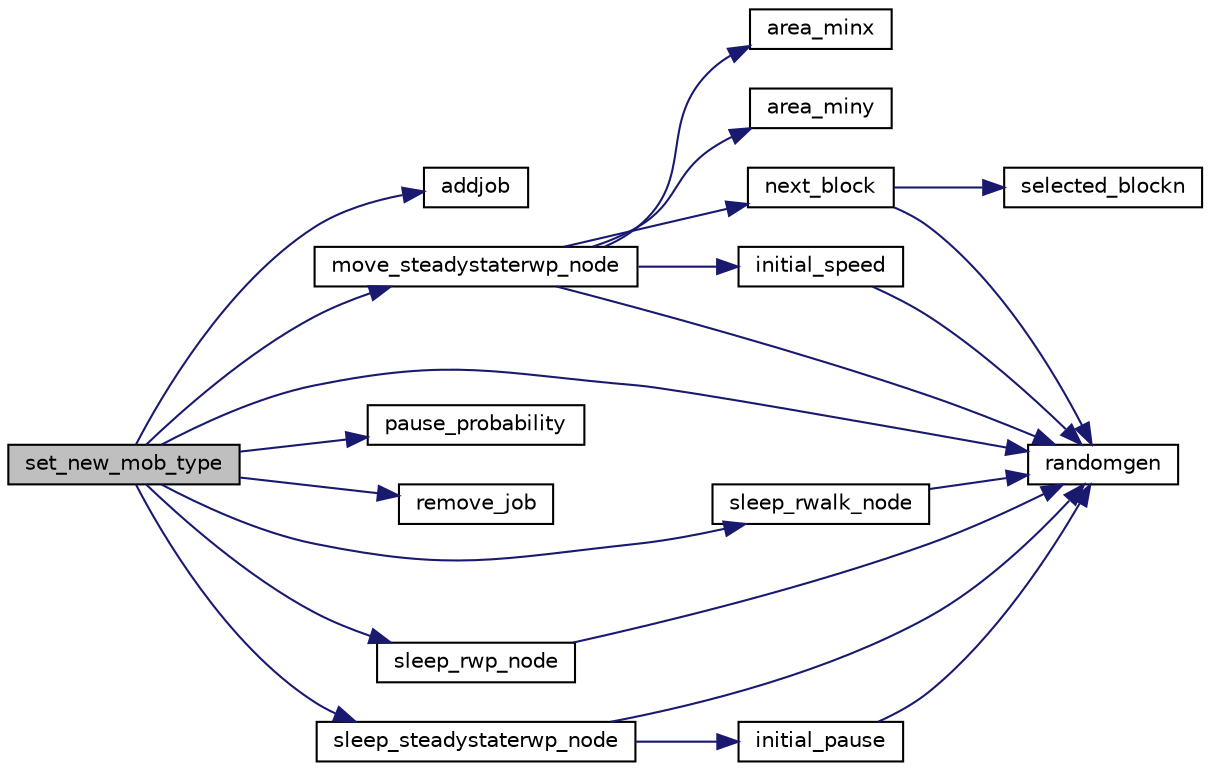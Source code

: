 digraph "set_new_mob_type"
{
 // LATEX_PDF_SIZE
  edge [fontname="Helvetica",fontsize="10",labelfontname="Helvetica",labelfontsize="10"];
  node [fontname="Helvetica",fontsize="10",shape=record];
  rankdir="LR";
  Node1 [label="set_new_mob_type",height=0.2,width=0.4,color="black", fillcolor="grey75", style="filled", fontcolor="black",tooltip="Given the ID of the node and its type, change its correponding mobility generator into the one given ..."];
  Node1 -> Node2 [color="midnightblue",fontsize="10",style="solid",fontname="Helvetica"];
  Node2 [label="addjob",height=0.2,width=0.4,color="black", fillcolor="white", style="filled",URL="$UTIL_2OMG_2defs_8h.html#a7af18c135e2556493f36d2f6c471a018",tooltip=" "];
  Node1 -> Node3 [color="midnightblue",fontsize="10",style="solid",fontname="Helvetica"];
  Node3 [label="move_steadystaterwp_node",height=0.2,width=0.4,color="black", fillcolor="white", style="filled",URL="$steadystaterwp_8c.html#acd7439ce705d1a61fc48c24e2d53e945",tooltip=" "];
  Node3 -> Node4 [color="midnightblue",fontsize="10",style="solid",fontname="Helvetica"];
  Node4 [label="area_minx",height=0.2,width=0.4,color="black", fillcolor="white", style="filled",URL="$grid_8c.html#aef835c7050c9e9de4a84ca0f718241e3",tooltip=" "];
  Node3 -> Node5 [color="midnightblue",fontsize="10",style="solid",fontname="Helvetica"];
  Node5 [label="area_miny",height=0.2,width=0.4,color="black", fillcolor="white", style="filled",URL="$grid_8c.html#abf407f9e812929bf2eb6227ed12e1955",tooltip=" "];
  Node3 -> Node6 [color="midnightblue",fontsize="10",style="solid",fontname="Helvetica"];
  Node6 [label="initial_speed",height=0.2,width=0.4,color="black", fillcolor="white", style="filled",URL="$steadystaterwp_8c.html#abbf51b28bf963d878916c84bb66e49e3",tooltip=" "];
  Node6 -> Node7 [color="midnightblue",fontsize="10",style="solid",fontname="Helvetica"];
  Node7 [label="randomgen",height=0.2,width=0.4,color="black", fillcolor="white", style="filled",URL="$UTIL_2OMG_2common_8c.html#a6d8e13ea7c41864e3ebaa15dd141c745",tooltip=" "];
  Node3 -> Node8 [color="midnightblue",fontsize="10",style="solid",fontname="Helvetica"];
  Node8 [label="next_block",height=0.2,width=0.4,color="black", fillcolor="white", style="filled",URL="$grid_8c.html#a4be1fa1ea008480f635ac3db325bd8c3",tooltip=" "];
  Node8 -> Node7 [color="midnightblue",fontsize="10",style="solid",fontname="Helvetica"];
  Node8 -> Node9 [color="midnightblue",fontsize="10",style="solid",fontname="Helvetica"];
  Node9 [label="selected_blockn",height=0.2,width=0.4,color="black", fillcolor="white", style="filled",URL="$grid_8c.html#ad51488197aab2408ecfb70eff0bfc458",tooltip=" "];
  Node3 -> Node7 [color="midnightblue",fontsize="10",style="solid",fontname="Helvetica"];
  Node1 -> Node10 [color="midnightblue",fontsize="10",style="solid",fontname="Helvetica"];
  Node10 [label="pause_probability",height=0.2,width=0.4,color="black", fillcolor="white", style="filled",URL="$steadystaterwp_8c.html#a92aae4b585714b3a877f9e0a26b3ca91",tooltip=" "];
  Node1 -> Node7 [color="midnightblue",fontsize="10",style="solid",fontname="Helvetica"];
  Node1 -> Node11 [color="midnightblue",fontsize="10",style="solid",fontname="Helvetica"];
  Node11 [label="remove_job",height=0.2,width=0.4,color="black", fillcolor="white", style="filled",URL="$UTIL_2OMG_2defs_8h.html#a6805217c1141c8b4ecd76f373daf2953",tooltip=" "];
  Node1 -> Node12 [color="midnightblue",fontsize="10",style="solid",fontname="Helvetica"];
  Node12 [label="sleep_rwalk_node",height=0.2,width=0.4,color="black", fillcolor="white", style="filled",URL="$rwalk_8c.html#ac31ccf5188b1ac4e596f7630c2983f28",tooltip=" "];
  Node12 -> Node7 [color="midnightblue",fontsize="10",style="solid",fontname="Helvetica"];
  Node1 -> Node13 [color="midnightblue",fontsize="10",style="solid",fontname="Helvetica"];
  Node13 [label="sleep_rwp_node",height=0.2,width=0.4,color="black", fillcolor="white", style="filled",URL="$rwp_8c.html#adb0d5d19ae4fa47e283bcd05cc473f4d",tooltip=" "];
  Node13 -> Node7 [color="midnightblue",fontsize="10",style="solid",fontname="Helvetica"];
  Node1 -> Node14 [color="midnightblue",fontsize="10",style="solid",fontname="Helvetica"];
  Node14 [label="sleep_steadystaterwp_node",height=0.2,width=0.4,color="black", fillcolor="white", style="filled",URL="$steadystaterwp_8c.html#ad592d726dbd7dfea44dac480fab01e56",tooltip=" "];
  Node14 -> Node15 [color="midnightblue",fontsize="10",style="solid",fontname="Helvetica"];
  Node15 [label="initial_pause",height=0.2,width=0.4,color="black", fillcolor="white", style="filled",URL="$steadystaterwp_8c.html#aa6193f18993b1577a799c2dcd35016da",tooltip=" "];
  Node15 -> Node7 [color="midnightblue",fontsize="10",style="solid",fontname="Helvetica"];
  Node14 -> Node7 [color="midnightblue",fontsize="10",style="solid",fontname="Helvetica"];
}
